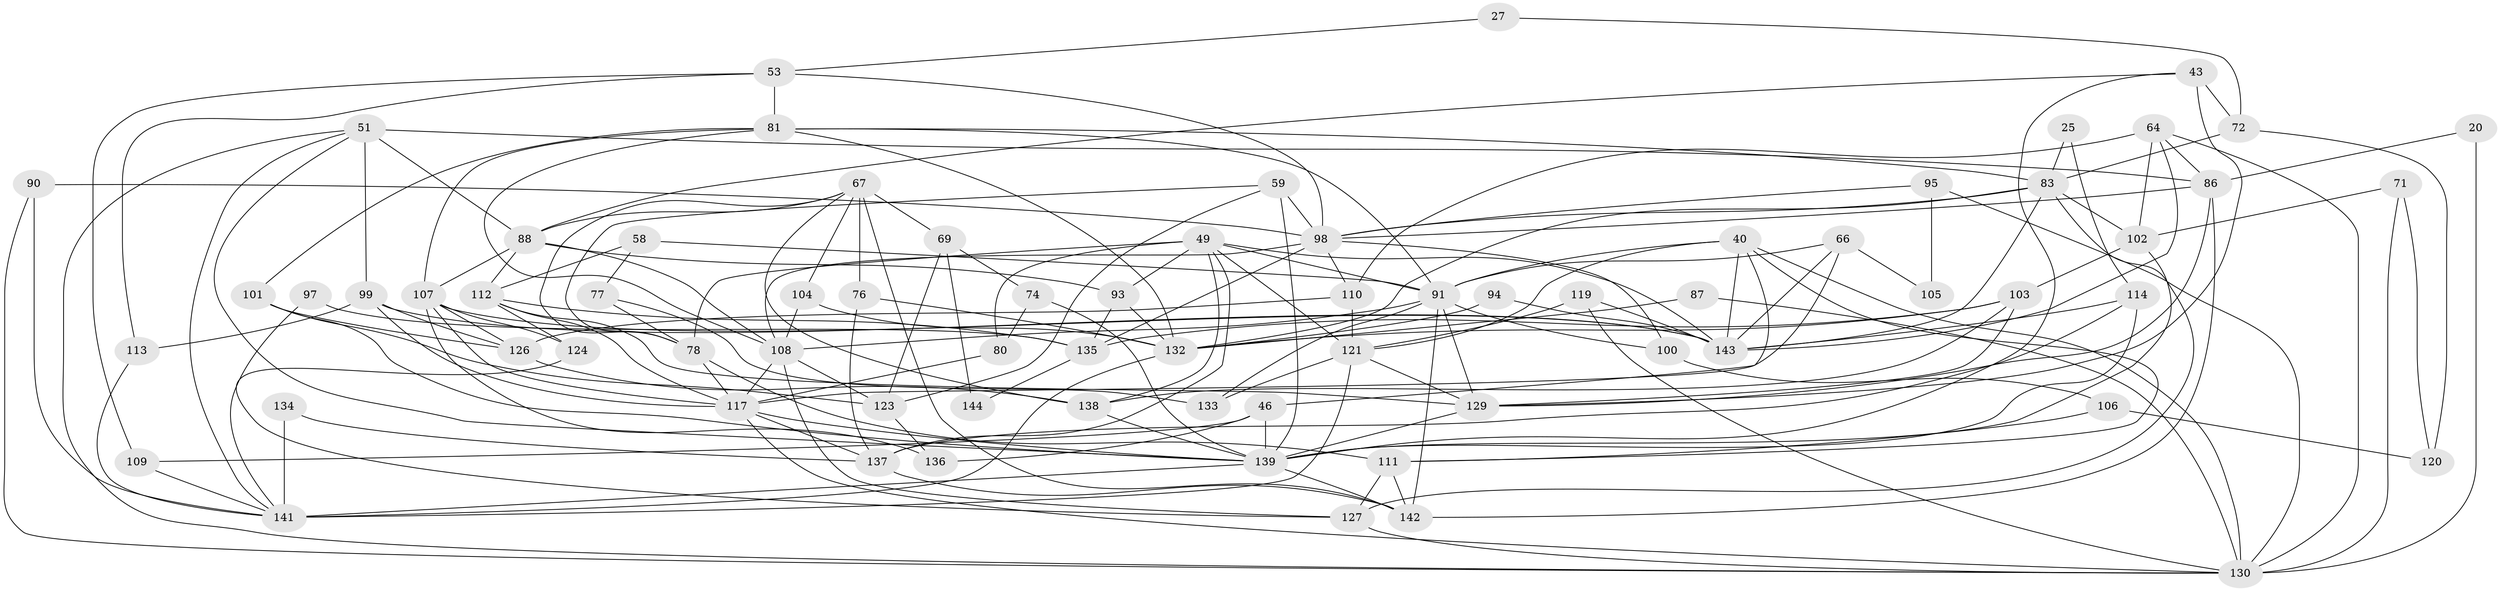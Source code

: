 // original degree distribution, {6: 0.1111111111111111, 4: 0.2708333333333333, 5: 0.14583333333333334, 2: 0.11805555555555555, 3: 0.2986111111111111, 7: 0.05555555555555555}
// Generated by graph-tools (version 1.1) at 2025/50/03/09/25 04:50:51]
// undirected, 72 vertices, 179 edges
graph export_dot {
graph [start="1"]
  node [color=gray90,style=filled];
  20;
  25;
  27;
  40 [super="+28+38"];
  43 [super="+26"];
  46;
  49 [super="+3+22"];
  51;
  53;
  58;
  59 [super="+10"];
  64 [super="+57+18"];
  66;
  67 [super="+33"];
  69;
  71;
  72;
  74;
  76;
  77;
  78 [super="+32+45"];
  80;
  81 [super="+70+73"];
  83 [super="+55+48"];
  86 [super="+16"];
  87;
  88 [super="+14"];
  90;
  91 [super="+34+85"];
  93 [super="+8"];
  94;
  95;
  97;
  98 [super="+2+62"];
  99 [super="+63"];
  100;
  101;
  102 [super="+79"];
  103 [super="+89"];
  104;
  105;
  106;
  107 [super="+11+1"];
  108 [super="+75+61"];
  109;
  110;
  111;
  112 [super="+24"];
  113;
  114;
  117 [super="+65"];
  119;
  120;
  121 [super="+9"];
  123 [super="+5"];
  124;
  126 [super="+52"];
  127 [super="+56"];
  129 [super="+82"];
  130 [super="+122"];
  132 [super="+116+115"];
  133;
  134;
  135 [super="+54"];
  136 [super="+7"];
  137 [super="+125"];
  138 [super="+21+41+37"];
  139 [super="+47+68+84+96"];
  141 [super="+128"];
  142 [super="+92+118"];
  143 [super="+140"];
  144;
  20 -- 130 [weight=2];
  20 -- 86;
  25 -- 114;
  25 -- 83;
  27 -- 53;
  27 -- 72;
  40 -- 111;
  40 -- 121;
  40 -- 46;
  40 -- 143 [weight=2];
  40 -- 130;
  40 -- 91 [weight=2];
  43 -- 129;
  43 -- 72 [weight=2];
  43 -- 88;
  43 -- 139;
  46 -- 109;
  46 -- 136;
  46 -- 139 [weight=2];
  49 -- 80;
  49 -- 137 [weight=2];
  49 -- 138 [weight=2];
  49 -- 93 [weight=2];
  49 -- 78;
  49 -- 121;
  49 -- 143;
  49 -- 91;
  51 -- 86 [weight=2];
  51 -- 99;
  51 -- 130;
  51 -- 88;
  51 -- 141;
  51 -- 139;
  53 -- 81;
  53 -- 109;
  53 -- 113;
  53 -- 98;
  58 -- 77;
  58 -- 112;
  58 -- 91;
  59 -- 123;
  59 -- 139 [weight=2];
  59 -- 78;
  59 -- 98;
  64 -- 130;
  64 -- 110;
  64 -- 102;
  64 -- 86;
  64 -- 143;
  66 -- 91;
  66 -- 105;
  66 -- 117;
  66 -- 143;
  67 -- 69 [weight=2];
  67 -- 104;
  67 -- 138;
  67 -- 76;
  67 -- 88;
  67 -- 78;
  67 -- 142;
  69 -- 74;
  69 -- 123;
  69 -- 144;
  71 -- 120;
  71 -- 102;
  71 -- 130;
  72 -- 120;
  72 -- 83 [weight=3];
  74 -- 80;
  74 -- 139;
  76 -- 132;
  76 -- 137;
  77 -- 78;
  77 -- 133;
  78 -- 117;
  78 -- 111;
  80 -- 117;
  81 -- 132 [weight=2];
  81 -- 101;
  81 -- 107 [weight=2];
  81 -- 108;
  81 -- 83 [weight=2];
  81 -- 91;
  83 -- 98;
  83 -- 127;
  83 -- 132;
  83 -- 102 [weight=2];
  83 -- 143;
  86 -- 98 [weight=2];
  86 -- 142;
  86 -- 129;
  87 -- 130;
  87 -- 132;
  88 -- 107;
  88 -- 112 [weight=2];
  88 -- 93;
  88 -- 108;
  90 -- 130;
  90 -- 141;
  90 -- 98;
  91 -- 129 [weight=2];
  91 -- 142 [weight=3];
  91 -- 100;
  91 -- 133;
  91 -- 108;
  93 -- 132 [weight=2];
  93 -- 135 [weight=2];
  94 -- 132;
  94 -- 143;
  95 -- 98;
  95 -- 105;
  95 -- 130;
  97 -- 141;
  97 -- 135;
  98 -- 100;
  98 -- 108;
  98 -- 135;
  98 -- 110;
  99 -- 113;
  99 -- 117 [weight=2];
  99 -- 143;
  99 -- 126;
  100 -- 106;
  101 -- 123;
  101 -- 126;
  101 -- 139;
  102 -- 103;
  102 -- 139 [weight=2];
  103 -- 129 [weight=2];
  103 -- 132 [weight=2];
  103 -- 135 [weight=2];
  103 -- 138;
  104 -- 132;
  104 -- 108;
  106 -- 111;
  106 -- 120;
  107 -- 124;
  107 -- 126;
  107 -- 117;
  107 -- 136;
  107 -- 143;
  108 -- 127;
  108 -- 123;
  108 -- 117;
  109 -- 141;
  110 -- 121;
  110 -- 126;
  111 -- 127;
  111 -- 142;
  112 -- 135;
  112 -- 124;
  112 -- 117;
  112 -- 129;
  113 -- 141;
  114 -- 137;
  114 -- 143;
  114 -- 139;
  117 -- 137;
  117 -- 139 [weight=2];
  117 -- 130;
  119 -- 121;
  119 -- 130;
  119 -- 143;
  121 -- 133;
  121 -- 141;
  121 -- 129;
  123 -- 136;
  124 -- 127;
  126 -- 138;
  127 -- 130;
  129 -- 139;
  132 -- 141;
  134 -- 137;
  134 -- 141;
  135 -- 144;
  137 -- 142;
  138 -- 139 [weight=2];
  139 -- 141 [weight=3];
  139 -- 142 [weight=2];
}
